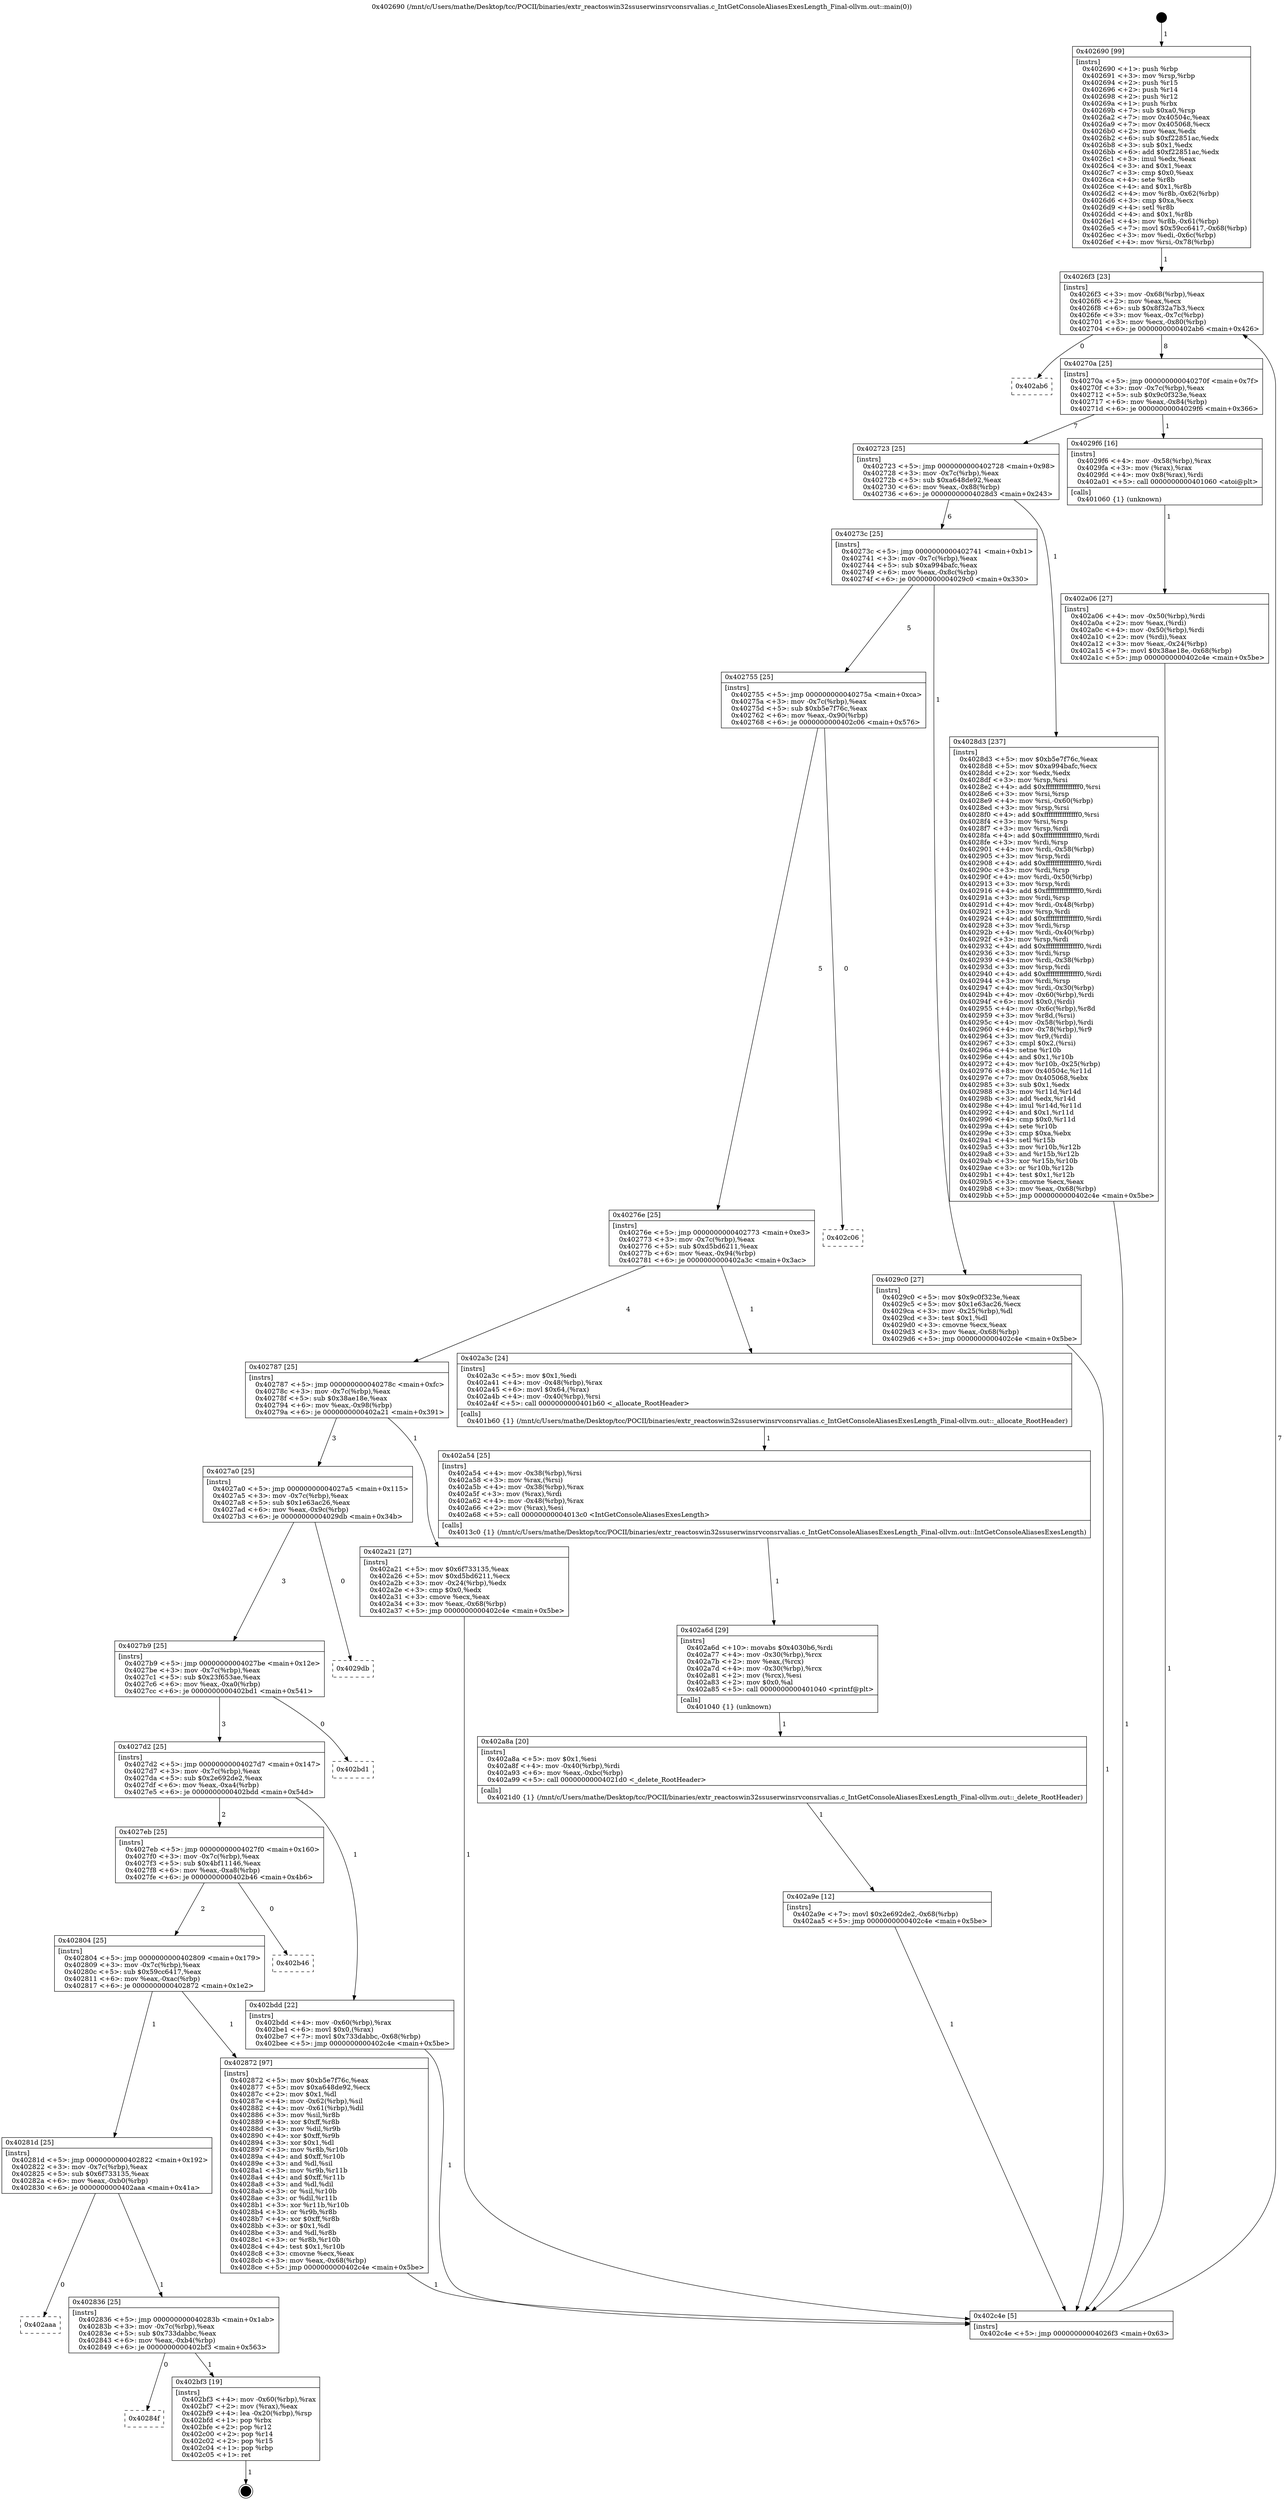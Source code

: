 digraph "0x402690" {
  label = "0x402690 (/mnt/c/Users/mathe/Desktop/tcc/POCII/binaries/extr_reactoswin32ssuserwinsrvconsrvalias.c_IntGetConsoleAliasesExesLength_Final-ollvm.out::main(0))"
  labelloc = "t"
  node[shape=record]

  Entry [label="",width=0.3,height=0.3,shape=circle,fillcolor=black,style=filled]
  "0x4026f3" [label="{
     0x4026f3 [23]\l
     | [instrs]\l
     &nbsp;&nbsp;0x4026f3 \<+3\>: mov -0x68(%rbp),%eax\l
     &nbsp;&nbsp;0x4026f6 \<+2\>: mov %eax,%ecx\l
     &nbsp;&nbsp;0x4026f8 \<+6\>: sub $0x8f32a7b3,%ecx\l
     &nbsp;&nbsp;0x4026fe \<+3\>: mov %eax,-0x7c(%rbp)\l
     &nbsp;&nbsp;0x402701 \<+3\>: mov %ecx,-0x80(%rbp)\l
     &nbsp;&nbsp;0x402704 \<+6\>: je 0000000000402ab6 \<main+0x426\>\l
  }"]
  "0x402ab6" [label="{
     0x402ab6\l
  }", style=dashed]
  "0x40270a" [label="{
     0x40270a [25]\l
     | [instrs]\l
     &nbsp;&nbsp;0x40270a \<+5\>: jmp 000000000040270f \<main+0x7f\>\l
     &nbsp;&nbsp;0x40270f \<+3\>: mov -0x7c(%rbp),%eax\l
     &nbsp;&nbsp;0x402712 \<+5\>: sub $0x9c0f323e,%eax\l
     &nbsp;&nbsp;0x402717 \<+6\>: mov %eax,-0x84(%rbp)\l
     &nbsp;&nbsp;0x40271d \<+6\>: je 00000000004029f6 \<main+0x366\>\l
  }"]
  Exit [label="",width=0.3,height=0.3,shape=circle,fillcolor=black,style=filled,peripheries=2]
  "0x4029f6" [label="{
     0x4029f6 [16]\l
     | [instrs]\l
     &nbsp;&nbsp;0x4029f6 \<+4\>: mov -0x58(%rbp),%rax\l
     &nbsp;&nbsp;0x4029fa \<+3\>: mov (%rax),%rax\l
     &nbsp;&nbsp;0x4029fd \<+4\>: mov 0x8(%rax),%rdi\l
     &nbsp;&nbsp;0x402a01 \<+5\>: call 0000000000401060 \<atoi@plt\>\l
     | [calls]\l
     &nbsp;&nbsp;0x401060 \{1\} (unknown)\l
  }"]
  "0x402723" [label="{
     0x402723 [25]\l
     | [instrs]\l
     &nbsp;&nbsp;0x402723 \<+5\>: jmp 0000000000402728 \<main+0x98\>\l
     &nbsp;&nbsp;0x402728 \<+3\>: mov -0x7c(%rbp),%eax\l
     &nbsp;&nbsp;0x40272b \<+5\>: sub $0xa648de92,%eax\l
     &nbsp;&nbsp;0x402730 \<+6\>: mov %eax,-0x88(%rbp)\l
     &nbsp;&nbsp;0x402736 \<+6\>: je 00000000004028d3 \<main+0x243\>\l
  }"]
  "0x40284f" [label="{
     0x40284f\l
  }", style=dashed]
  "0x4028d3" [label="{
     0x4028d3 [237]\l
     | [instrs]\l
     &nbsp;&nbsp;0x4028d3 \<+5\>: mov $0xb5e7f76c,%eax\l
     &nbsp;&nbsp;0x4028d8 \<+5\>: mov $0xa994bafc,%ecx\l
     &nbsp;&nbsp;0x4028dd \<+2\>: xor %edx,%edx\l
     &nbsp;&nbsp;0x4028df \<+3\>: mov %rsp,%rsi\l
     &nbsp;&nbsp;0x4028e2 \<+4\>: add $0xfffffffffffffff0,%rsi\l
     &nbsp;&nbsp;0x4028e6 \<+3\>: mov %rsi,%rsp\l
     &nbsp;&nbsp;0x4028e9 \<+4\>: mov %rsi,-0x60(%rbp)\l
     &nbsp;&nbsp;0x4028ed \<+3\>: mov %rsp,%rsi\l
     &nbsp;&nbsp;0x4028f0 \<+4\>: add $0xfffffffffffffff0,%rsi\l
     &nbsp;&nbsp;0x4028f4 \<+3\>: mov %rsi,%rsp\l
     &nbsp;&nbsp;0x4028f7 \<+3\>: mov %rsp,%rdi\l
     &nbsp;&nbsp;0x4028fa \<+4\>: add $0xfffffffffffffff0,%rdi\l
     &nbsp;&nbsp;0x4028fe \<+3\>: mov %rdi,%rsp\l
     &nbsp;&nbsp;0x402901 \<+4\>: mov %rdi,-0x58(%rbp)\l
     &nbsp;&nbsp;0x402905 \<+3\>: mov %rsp,%rdi\l
     &nbsp;&nbsp;0x402908 \<+4\>: add $0xfffffffffffffff0,%rdi\l
     &nbsp;&nbsp;0x40290c \<+3\>: mov %rdi,%rsp\l
     &nbsp;&nbsp;0x40290f \<+4\>: mov %rdi,-0x50(%rbp)\l
     &nbsp;&nbsp;0x402913 \<+3\>: mov %rsp,%rdi\l
     &nbsp;&nbsp;0x402916 \<+4\>: add $0xfffffffffffffff0,%rdi\l
     &nbsp;&nbsp;0x40291a \<+3\>: mov %rdi,%rsp\l
     &nbsp;&nbsp;0x40291d \<+4\>: mov %rdi,-0x48(%rbp)\l
     &nbsp;&nbsp;0x402921 \<+3\>: mov %rsp,%rdi\l
     &nbsp;&nbsp;0x402924 \<+4\>: add $0xfffffffffffffff0,%rdi\l
     &nbsp;&nbsp;0x402928 \<+3\>: mov %rdi,%rsp\l
     &nbsp;&nbsp;0x40292b \<+4\>: mov %rdi,-0x40(%rbp)\l
     &nbsp;&nbsp;0x40292f \<+3\>: mov %rsp,%rdi\l
     &nbsp;&nbsp;0x402932 \<+4\>: add $0xfffffffffffffff0,%rdi\l
     &nbsp;&nbsp;0x402936 \<+3\>: mov %rdi,%rsp\l
     &nbsp;&nbsp;0x402939 \<+4\>: mov %rdi,-0x38(%rbp)\l
     &nbsp;&nbsp;0x40293d \<+3\>: mov %rsp,%rdi\l
     &nbsp;&nbsp;0x402940 \<+4\>: add $0xfffffffffffffff0,%rdi\l
     &nbsp;&nbsp;0x402944 \<+3\>: mov %rdi,%rsp\l
     &nbsp;&nbsp;0x402947 \<+4\>: mov %rdi,-0x30(%rbp)\l
     &nbsp;&nbsp;0x40294b \<+4\>: mov -0x60(%rbp),%rdi\l
     &nbsp;&nbsp;0x40294f \<+6\>: movl $0x0,(%rdi)\l
     &nbsp;&nbsp;0x402955 \<+4\>: mov -0x6c(%rbp),%r8d\l
     &nbsp;&nbsp;0x402959 \<+3\>: mov %r8d,(%rsi)\l
     &nbsp;&nbsp;0x40295c \<+4\>: mov -0x58(%rbp),%rdi\l
     &nbsp;&nbsp;0x402960 \<+4\>: mov -0x78(%rbp),%r9\l
     &nbsp;&nbsp;0x402964 \<+3\>: mov %r9,(%rdi)\l
     &nbsp;&nbsp;0x402967 \<+3\>: cmpl $0x2,(%rsi)\l
     &nbsp;&nbsp;0x40296a \<+4\>: setne %r10b\l
     &nbsp;&nbsp;0x40296e \<+4\>: and $0x1,%r10b\l
     &nbsp;&nbsp;0x402972 \<+4\>: mov %r10b,-0x25(%rbp)\l
     &nbsp;&nbsp;0x402976 \<+8\>: mov 0x40504c,%r11d\l
     &nbsp;&nbsp;0x40297e \<+7\>: mov 0x405068,%ebx\l
     &nbsp;&nbsp;0x402985 \<+3\>: sub $0x1,%edx\l
     &nbsp;&nbsp;0x402988 \<+3\>: mov %r11d,%r14d\l
     &nbsp;&nbsp;0x40298b \<+3\>: add %edx,%r14d\l
     &nbsp;&nbsp;0x40298e \<+4\>: imul %r14d,%r11d\l
     &nbsp;&nbsp;0x402992 \<+4\>: and $0x1,%r11d\l
     &nbsp;&nbsp;0x402996 \<+4\>: cmp $0x0,%r11d\l
     &nbsp;&nbsp;0x40299a \<+4\>: sete %r10b\l
     &nbsp;&nbsp;0x40299e \<+3\>: cmp $0xa,%ebx\l
     &nbsp;&nbsp;0x4029a1 \<+4\>: setl %r15b\l
     &nbsp;&nbsp;0x4029a5 \<+3\>: mov %r10b,%r12b\l
     &nbsp;&nbsp;0x4029a8 \<+3\>: and %r15b,%r12b\l
     &nbsp;&nbsp;0x4029ab \<+3\>: xor %r15b,%r10b\l
     &nbsp;&nbsp;0x4029ae \<+3\>: or %r10b,%r12b\l
     &nbsp;&nbsp;0x4029b1 \<+4\>: test $0x1,%r12b\l
     &nbsp;&nbsp;0x4029b5 \<+3\>: cmovne %ecx,%eax\l
     &nbsp;&nbsp;0x4029b8 \<+3\>: mov %eax,-0x68(%rbp)\l
     &nbsp;&nbsp;0x4029bb \<+5\>: jmp 0000000000402c4e \<main+0x5be\>\l
  }"]
  "0x40273c" [label="{
     0x40273c [25]\l
     | [instrs]\l
     &nbsp;&nbsp;0x40273c \<+5\>: jmp 0000000000402741 \<main+0xb1\>\l
     &nbsp;&nbsp;0x402741 \<+3\>: mov -0x7c(%rbp),%eax\l
     &nbsp;&nbsp;0x402744 \<+5\>: sub $0xa994bafc,%eax\l
     &nbsp;&nbsp;0x402749 \<+6\>: mov %eax,-0x8c(%rbp)\l
     &nbsp;&nbsp;0x40274f \<+6\>: je 00000000004029c0 \<main+0x330\>\l
  }"]
  "0x402bf3" [label="{
     0x402bf3 [19]\l
     | [instrs]\l
     &nbsp;&nbsp;0x402bf3 \<+4\>: mov -0x60(%rbp),%rax\l
     &nbsp;&nbsp;0x402bf7 \<+2\>: mov (%rax),%eax\l
     &nbsp;&nbsp;0x402bf9 \<+4\>: lea -0x20(%rbp),%rsp\l
     &nbsp;&nbsp;0x402bfd \<+1\>: pop %rbx\l
     &nbsp;&nbsp;0x402bfe \<+2\>: pop %r12\l
     &nbsp;&nbsp;0x402c00 \<+2\>: pop %r14\l
     &nbsp;&nbsp;0x402c02 \<+2\>: pop %r15\l
     &nbsp;&nbsp;0x402c04 \<+1\>: pop %rbp\l
     &nbsp;&nbsp;0x402c05 \<+1\>: ret\l
  }"]
  "0x4029c0" [label="{
     0x4029c0 [27]\l
     | [instrs]\l
     &nbsp;&nbsp;0x4029c0 \<+5\>: mov $0x9c0f323e,%eax\l
     &nbsp;&nbsp;0x4029c5 \<+5\>: mov $0x1e63ac26,%ecx\l
     &nbsp;&nbsp;0x4029ca \<+3\>: mov -0x25(%rbp),%dl\l
     &nbsp;&nbsp;0x4029cd \<+3\>: test $0x1,%dl\l
     &nbsp;&nbsp;0x4029d0 \<+3\>: cmovne %ecx,%eax\l
     &nbsp;&nbsp;0x4029d3 \<+3\>: mov %eax,-0x68(%rbp)\l
     &nbsp;&nbsp;0x4029d6 \<+5\>: jmp 0000000000402c4e \<main+0x5be\>\l
  }"]
  "0x402755" [label="{
     0x402755 [25]\l
     | [instrs]\l
     &nbsp;&nbsp;0x402755 \<+5\>: jmp 000000000040275a \<main+0xca\>\l
     &nbsp;&nbsp;0x40275a \<+3\>: mov -0x7c(%rbp),%eax\l
     &nbsp;&nbsp;0x40275d \<+5\>: sub $0xb5e7f76c,%eax\l
     &nbsp;&nbsp;0x402762 \<+6\>: mov %eax,-0x90(%rbp)\l
     &nbsp;&nbsp;0x402768 \<+6\>: je 0000000000402c06 \<main+0x576\>\l
  }"]
  "0x402836" [label="{
     0x402836 [25]\l
     | [instrs]\l
     &nbsp;&nbsp;0x402836 \<+5\>: jmp 000000000040283b \<main+0x1ab\>\l
     &nbsp;&nbsp;0x40283b \<+3\>: mov -0x7c(%rbp),%eax\l
     &nbsp;&nbsp;0x40283e \<+5\>: sub $0x733dabbc,%eax\l
     &nbsp;&nbsp;0x402843 \<+6\>: mov %eax,-0xb4(%rbp)\l
     &nbsp;&nbsp;0x402849 \<+6\>: je 0000000000402bf3 \<main+0x563\>\l
  }"]
  "0x402c06" [label="{
     0x402c06\l
  }", style=dashed]
  "0x40276e" [label="{
     0x40276e [25]\l
     | [instrs]\l
     &nbsp;&nbsp;0x40276e \<+5\>: jmp 0000000000402773 \<main+0xe3\>\l
     &nbsp;&nbsp;0x402773 \<+3\>: mov -0x7c(%rbp),%eax\l
     &nbsp;&nbsp;0x402776 \<+5\>: sub $0xd5bd6211,%eax\l
     &nbsp;&nbsp;0x40277b \<+6\>: mov %eax,-0x94(%rbp)\l
     &nbsp;&nbsp;0x402781 \<+6\>: je 0000000000402a3c \<main+0x3ac\>\l
  }"]
  "0x402aaa" [label="{
     0x402aaa\l
  }", style=dashed]
  "0x402a3c" [label="{
     0x402a3c [24]\l
     | [instrs]\l
     &nbsp;&nbsp;0x402a3c \<+5\>: mov $0x1,%edi\l
     &nbsp;&nbsp;0x402a41 \<+4\>: mov -0x48(%rbp),%rax\l
     &nbsp;&nbsp;0x402a45 \<+6\>: movl $0x64,(%rax)\l
     &nbsp;&nbsp;0x402a4b \<+4\>: mov -0x40(%rbp),%rsi\l
     &nbsp;&nbsp;0x402a4f \<+5\>: call 0000000000401b60 \<_allocate_RootHeader\>\l
     | [calls]\l
     &nbsp;&nbsp;0x401b60 \{1\} (/mnt/c/Users/mathe/Desktop/tcc/POCII/binaries/extr_reactoswin32ssuserwinsrvconsrvalias.c_IntGetConsoleAliasesExesLength_Final-ollvm.out::_allocate_RootHeader)\l
  }"]
  "0x402787" [label="{
     0x402787 [25]\l
     | [instrs]\l
     &nbsp;&nbsp;0x402787 \<+5\>: jmp 000000000040278c \<main+0xfc\>\l
     &nbsp;&nbsp;0x40278c \<+3\>: mov -0x7c(%rbp),%eax\l
     &nbsp;&nbsp;0x40278f \<+5\>: sub $0x38ae18e,%eax\l
     &nbsp;&nbsp;0x402794 \<+6\>: mov %eax,-0x98(%rbp)\l
     &nbsp;&nbsp;0x40279a \<+6\>: je 0000000000402a21 \<main+0x391\>\l
  }"]
  "0x402a9e" [label="{
     0x402a9e [12]\l
     | [instrs]\l
     &nbsp;&nbsp;0x402a9e \<+7\>: movl $0x2e692de2,-0x68(%rbp)\l
     &nbsp;&nbsp;0x402aa5 \<+5\>: jmp 0000000000402c4e \<main+0x5be\>\l
  }"]
  "0x402a21" [label="{
     0x402a21 [27]\l
     | [instrs]\l
     &nbsp;&nbsp;0x402a21 \<+5\>: mov $0x6f733135,%eax\l
     &nbsp;&nbsp;0x402a26 \<+5\>: mov $0xd5bd6211,%ecx\l
     &nbsp;&nbsp;0x402a2b \<+3\>: mov -0x24(%rbp),%edx\l
     &nbsp;&nbsp;0x402a2e \<+3\>: cmp $0x0,%edx\l
     &nbsp;&nbsp;0x402a31 \<+3\>: cmove %ecx,%eax\l
     &nbsp;&nbsp;0x402a34 \<+3\>: mov %eax,-0x68(%rbp)\l
     &nbsp;&nbsp;0x402a37 \<+5\>: jmp 0000000000402c4e \<main+0x5be\>\l
  }"]
  "0x4027a0" [label="{
     0x4027a0 [25]\l
     | [instrs]\l
     &nbsp;&nbsp;0x4027a0 \<+5\>: jmp 00000000004027a5 \<main+0x115\>\l
     &nbsp;&nbsp;0x4027a5 \<+3\>: mov -0x7c(%rbp),%eax\l
     &nbsp;&nbsp;0x4027a8 \<+5\>: sub $0x1e63ac26,%eax\l
     &nbsp;&nbsp;0x4027ad \<+6\>: mov %eax,-0x9c(%rbp)\l
     &nbsp;&nbsp;0x4027b3 \<+6\>: je 00000000004029db \<main+0x34b\>\l
  }"]
  "0x402a8a" [label="{
     0x402a8a [20]\l
     | [instrs]\l
     &nbsp;&nbsp;0x402a8a \<+5\>: mov $0x1,%esi\l
     &nbsp;&nbsp;0x402a8f \<+4\>: mov -0x40(%rbp),%rdi\l
     &nbsp;&nbsp;0x402a93 \<+6\>: mov %eax,-0xbc(%rbp)\l
     &nbsp;&nbsp;0x402a99 \<+5\>: call 00000000004021d0 \<_delete_RootHeader\>\l
     | [calls]\l
     &nbsp;&nbsp;0x4021d0 \{1\} (/mnt/c/Users/mathe/Desktop/tcc/POCII/binaries/extr_reactoswin32ssuserwinsrvconsrvalias.c_IntGetConsoleAliasesExesLength_Final-ollvm.out::_delete_RootHeader)\l
  }"]
  "0x4029db" [label="{
     0x4029db\l
  }", style=dashed]
  "0x4027b9" [label="{
     0x4027b9 [25]\l
     | [instrs]\l
     &nbsp;&nbsp;0x4027b9 \<+5\>: jmp 00000000004027be \<main+0x12e\>\l
     &nbsp;&nbsp;0x4027be \<+3\>: mov -0x7c(%rbp),%eax\l
     &nbsp;&nbsp;0x4027c1 \<+5\>: sub $0x23f653ae,%eax\l
     &nbsp;&nbsp;0x4027c6 \<+6\>: mov %eax,-0xa0(%rbp)\l
     &nbsp;&nbsp;0x4027cc \<+6\>: je 0000000000402bd1 \<main+0x541\>\l
  }"]
  "0x402a6d" [label="{
     0x402a6d [29]\l
     | [instrs]\l
     &nbsp;&nbsp;0x402a6d \<+10\>: movabs $0x4030b6,%rdi\l
     &nbsp;&nbsp;0x402a77 \<+4\>: mov -0x30(%rbp),%rcx\l
     &nbsp;&nbsp;0x402a7b \<+2\>: mov %eax,(%rcx)\l
     &nbsp;&nbsp;0x402a7d \<+4\>: mov -0x30(%rbp),%rcx\l
     &nbsp;&nbsp;0x402a81 \<+2\>: mov (%rcx),%esi\l
     &nbsp;&nbsp;0x402a83 \<+2\>: mov $0x0,%al\l
     &nbsp;&nbsp;0x402a85 \<+5\>: call 0000000000401040 \<printf@plt\>\l
     | [calls]\l
     &nbsp;&nbsp;0x401040 \{1\} (unknown)\l
  }"]
  "0x402bd1" [label="{
     0x402bd1\l
  }", style=dashed]
  "0x4027d2" [label="{
     0x4027d2 [25]\l
     | [instrs]\l
     &nbsp;&nbsp;0x4027d2 \<+5\>: jmp 00000000004027d7 \<main+0x147\>\l
     &nbsp;&nbsp;0x4027d7 \<+3\>: mov -0x7c(%rbp),%eax\l
     &nbsp;&nbsp;0x4027da \<+5\>: sub $0x2e692de2,%eax\l
     &nbsp;&nbsp;0x4027df \<+6\>: mov %eax,-0xa4(%rbp)\l
     &nbsp;&nbsp;0x4027e5 \<+6\>: je 0000000000402bdd \<main+0x54d\>\l
  }"]
  "0x402a54" [label="{
     0x402a54 [25]\l
     | [instrs]\l
     &nbsp;&nbsp;0x402a54 \<+4\>: mov -0x38(%rbp),%rsi\l
     &nbsp;&nbsp;0x402a58 \<+3\>: mov %rax,(%rsi)\l
     &nbsp;&nbsp;0x402a5b \<+4\>: mov -0x38(%rbp),%rax\l
     &nbsp;&nbsp;0x402a5f \<+3\>: mov (%rax),%rdi\l
     &nbsp;&nbsp;0x402a62 \<+4\>: mov -0x48(%rbp),%rax\l
     &nbsp;&nbsp;0x402a66 \<+2\>: mov (%rax),%esi\l
     &nbsp;&nbsp;0x402a68 \<+5\>: call 00000000004013c0 \<IntGetConsoleAliasesExesLength\>\l
     | [calls]\l
     &nbsp;&nbsp;0x4013c0 \{1\} (/mnt/c/Users/mathe/Desktop/tcc/POCII/binaries/extr_reactoswin32ssuserwinsrvconsrvalias.c_IntGetConsoleAliasesExesLength_Final-ollvm.out::IntGetConsoleAliasesExesLength)\l
  }"]
  "0x402bdd" [label="{
     0x402bdd [22]\l
     | [instrs]\l
     &nbsp;&nbsp;0x402bdd \<+4\>: mov -0x60(%rbp),%rax\l
     &nbsp;&nbsp;0x402be1 \<+6\>: movl $0x0,(%rax)\l
     &nbsp;&nbsp;0x402be7 \<+7\>: movl $0x733dabbc,-0x68(%rbp)\l
     &nbsp;&nbsp;0x402bee \<+5\>: jmp 0000000000402c4e \<main+0x5be\>\l
  }"]
  "0x4027eb" [label="{
     0x4027eb [25]\l
     | [instrs]\l
     &nbsp;&nbsp;0x4027eb \<+5\>: jmp 00000000004027f0 \<main+0x160\>\l
     &nbsp;&nbsp;0x4027f0 \<+3\>: mov -0x7c(%rbp),%eax\l
     &nbsp;&nbsp;0x4027f3 \<+5\>: sub $0x4bf11146,%eax\l
     &nbsp;&nbsp;0x4027f8 \<+6\>: mov %eax,-0xa8(%rbp)\l
     &nbsp;&nbsp;0x4027fe \<+6\>: je 0000000000402b46 \<main+0x4b6\>\l
  }"]
  "0x402a06" [label="{
     0x402a06 [27]\l
     | [instrs]\l
     &nbsp;&nbsp;0x402a06 \<+4\>: mov -0x50(%rbp),%rdi\l
     &nbsp;&nbsp;0x402a0a \<+2\>: mov %eax,(%rdi)\l
     &nbsp;&nbsp;0x402a0c \<+4\>: mov -0x50(%rbp),%rdi\l
     &nbsp;&nbsp;0x402a10 \<+2\>: mov (%rdi),%eax\l
     &nbsp;&nbsp;0x402a12 \<+3\>: mov %eax,-0x24(%rbp)\l
     &nbsp;&nbsp;0x402a15 \<+7\>: movl $0x38ae18e,-0x68(%rbp)\l
     &nbsp;&nbsp;0x402a1c \<+5\>: jmp 0000000000402c4e \<main+0x5be\>\l
  }"]
  "0x402b46" [label="{
     0x402b46\l
  }", style=dashed]
  "0x402804" [label="{
     0x402804 [25]\l
     | [instrs]\l
     &nbsp;&nbsp;0x402804 \<+5\>: jmp 0000000000402809 \<main+0x179\>\l
     &nbsp;&nbsp;0x402809 \<+3\>: mov -0x7c(%rbp),%eax\l
     &nbsp;&nbsp;0x40280c \<+5\>: sub $0x59cc6417,%eax\l
     &nbsp;&nbsp;0x402811 \<+6\>: mov %eax,-0xac(%rbp)\l
     &nbsp;&nbsp;0x402817 \<+6\>: je 0000000000402872 \<main+0x1e2\>\l
  }"]
  "0x402690" [label="{
     0x402690 [99]\l
     | [instrs]\l
     &nbsp;&nbsp;0x402690 \<+1\>: push %rbp\l
     &nbsp;&nbsp;0x402691 \<+3\>: mov %rsp,%rbp\l
     &nbsp;&nbsp;0x402694 \<+2\>: push %r15\l
     &nbsp;&nbsp;0x402696 \<+2\>: push %r14\l
     &nbsp;&nbsp;0x402698 \<+2\>: push %r12\l
     &nbsp;&nbsp;0x40269a \<+1\>: push %rbx\l
     &nbsp;&nbsp;0x40269b \<+7\>: sub $0xa0,%rsp\l
     &nbsp;&nbsp;0x4026a2 \<+7\>: mov 0x40504c,%eax\l
     &nbsp;&nbsp;0x4026a9 \<+7\>: mov 0x405068,%ecx\l
     &nbsp;&nbsp;0x4026b0 \<+2\>: mov %eax,%edx\l
     &nbsp;&nbsp;0x4026b2 \<+6\>: sub $0xf22851ac,%edx\l
     &nbsp;&nbsp;0x4026b8 \<+3\>: sub $0x1,%edx\l
     &nbsp;&nbsp;0x4026bb \<+6\>: add $0xf22851ac,%edx\l
     &nbsp;&nbsp;0x4026c1 \<+3\>: imul %edx,%eax\l
     &nbsp;&nbsp;0x4026c4 \<+3\>: and $0x1,%eax\l
     &nbsp;&nbsp;0x4026c7 \<+3\>: cmp $0x0,%eax\l
     &nbsp;&nbsp;0x4026ca \<+4\>: sete %r8b\l
     &nbsp;&nbsp;0x4026ce \<+4\>: and $0x1,%r8b\l
     &nbsp;&nbsp;0x4026d2 \<+4\>: mov %r8b,-0x62(%rbp)\l
     &nbsp;&nbsp;0x4026d6 \<+3\>: cmp $0xa,%ecx\l
     &nbsp;&nbsp;0x4026d9 \<+4\>: setl %r8b\l
     &nbsp;&nbsp;0x4026dd \<+4\>: and $0x1,%r8b\l
     &nbsp;&nbsp;0x4026e1 \<+4\>: mov %r8b,-0x61(%rbp)\l
     &nbsp;&nbsp;0x4026e5 \<+7\>: movl $0x59cc6417,-0x68(%rbp)\l
     &nbsp;&nbsp;0x4026ec \<+3\>: mov %edi,-0x6c(%rbp)\l
     &nbsp;&nbsp;0x4026ef \<+4\>: mov %rsi,-0x78(%rbp)\l
  }"]
  "0x402872" [label="{
     0x402872 [97]\l
     | [instrs]\l
     &nbsp;&nbsp;0x402872 \<+5\>: mov $0xb5e7f76c,%eax\l
     &nbsp;&nbsp;0x402877 \<+5\>: mov $0xa648de92,%ecx\l
     &nbsp;&nbsp;0x40287c \<+2\>: mov $0x1,%dl\l
     &nbsp;&nbsp;0x40287e \<+4\>: mov -0x62(%rbp),%sil\l
     &nbsp;&nbsp;0x402882 \<+4\>: mov -0x61(%rbp),%dil\l
     &nbsp;&nbsp;0x402886 \<+3\>: mov %sil,%r8b\l
     &nbsp;&nbsp;0x402889 \<+4\>: xor $0xff,%r8b\l
     &nbsp;&nbsp;0x40288d \<+3\>: mov %dil,%r9b\l
     &nbsp;&nbsp;0x402890 \<+4\>: xor $0xff,%r9b\l
     &nbsp;&nbsp;0x402894 \<+3\>: xor $0x1,%dl\l
     &nbsp;&nbsp;0x402897 \<+3\>: mov %r8b,%r10b\l
     &nbsp;&nbsp;0x40289a \<+4\>: and $0xff,%r10b\l
     &nbsp;&nbsp;0x40289e \<+3\>: and %dl,%sil\l
     &nbsp;&nbsp;0x4028a1 \<+3\>: mov %r9b,%r11b\l
     &nbsp;&nbsp;0x4028a4 \<+4\>: and $0xff,%r11b\l
     &nbsp;&nbsp;0x4028a8 \<+3\>: and %dl,%dil\l
     &nbsp;&nbsp;0x4028ab \<+3\>: or %sil,%r10b\l
     &nbsp;&nbsp;0x4028ae \<+3\>: or %dil,%r11b\l
     &nbsp;&nbsp;0x4028b1 \<+3\>: xor %r11b,%r10b\l
     &nbsp;&nbsp;0x4028b4 \<+3\>: or %r9b,%r8b\l
     &nbsp;&nbsp;0x4028b7 \<+4\>: xor $0xff,%r8b\l
     &nbsp;&nbsp;0x4028bb \<+3\>: or $0x1,%dl\l
     &nbsp;&nbsp;0x4028be \<+3\>: and %dl,%r8b\l
     &nbsp;&nbsp;0x4028c1 \<+3\>: or %r8b,%r10b\l
     &nbsp;&nbsp;0x4028c4 \<+4\>: test $0x1,%r10b\l
     &nbsp;&nbsp;0x4028c8 \<+3\>: cmovne %ecx,%eax\l
     &nbsp;&nbsp;0x4028cb \<+3\>: mov %eax,-0x68(%rbp)\l
     &nbsp;&nbsp;0x4028ce \<+5\>: jmp 0000000000402c4e \<main+0x5be\>\l
  }"]
  "0x40281d" [label="{
     0x40281d [25]\l
     | [instrs]\l
     &nbsp;&nbsp;0x40281d \<+5\>: jmp 0000000000402822 \<main+0x192\>\l
     &nbsp;&nbsp;0x402822 \<+3\>: mov -0x7c(%rbp),%eax\l
     &nbsp;&nbsp;0x402825 \<+5\>: sub $0x6f733135,%eax\l
     &nbsp;&nbsp;0x40282a \<+6\>: mov %eax,-0xb0(%rbp)\l
     &nbsp;&nbsp;0x402830 \<+6\>: je 0000000000402aaa \<main+0x41a\>\l
  }"]
  "0x402c4e" [label="{
     0x402c4e [5]\l
     | [instrs]\l
     &nbsp;&nbsp;0x402c4e \<+5\>: jmp 00000000004026f3 \<main+0x63\>\l
  }"]
  Entry -> "0x402690" [label=" 1"]
  "0x4026f3" -> "0x402ab6" [label=" 0"]
  "0x4026f3" -> "0x40270a" [label=" 8"]
  "0x402bf3" -> Exit [label=" 1"]
  "0x40270a" -> "0x4029f6" [label=" 1"]
  "0x40270a" -> "0x402723" [label=" 7"]
  "0x402836" -> "0x40284f" [label=" 0"]
  "0x402723" -> "0x4028d3" [label=" 1"]
  "0x402723" -> "0x40273c" [label=" 6"]
  "0x402836" -> "0x402bf3" [label=" 1"]
  "0x40273c" -> "0x4029c0" [label=" 1"]
  "0x40273c" -> "0x402755" [label=" 5"]
  "0x40281d" -> "0x402836" [label=" 1"]
  "0x402755" -> "0x402c06" [label=" 0"]
  "0x402755" -> "0x40276e" [label=" 5"]
  "0x40281d" -> "0x402aaa" [label=" 0"]
  "0x40276e" -> "0x402a3c" [label=" 1"]
  "0x40276e" -> "0x402787" [label=" 4"]
  "0x402bdd" -> "0x402c4e" [label=" 1"]
  "0x402787" -> "0x402a21" [label=" 1"]
  "0x402787" -> "0x4027a0" [label=" 3"]
  "0x402a9e" -> "0x402c4e" [label=" 1"]
  "0x4027a0" -> "0x4029db" [label=" 0"]
  "0x4027a0" -> "0x4027b9" [label=" 3"]
  "0x402a8a" -> "0x402a9e" [label=" 1"]
  "0x4027b9" -> "0x402bd1" [label=" 0"]
  "0x4027b9" -> "0x4027d2" [label=" 3"]
  "0x402a6d" -> "0x402a8a" [label=" 1"]
  "0x4027d2" -> "0x402bdd" [label=" 1"]
  "0x4027d2" -> "0x4027eb" [label=" 2"]
  "0x402a54" -> "0x402a6d" [label=" 1"]
  "0x4027eb" -> "0x402b46" [label=" 0"]
  "0x4027eb" -> "0x402804" [label=" 2"]
  "0x402a3c" -> "0x402a54" [label=" 1"]
  "0x402804" -> "0x402872" [label=" 1"]
  "0x402804" -> "0x40281d" [label=" 1"]
  "0x402872" -> "0x402c4e" [label=" 1"]
  "0x402690" -> "0x4026f3" [label=" 1"]
  "0x402c4e" -> "0x4026f3" [label=" 7"]
  "0x402a21" -> "0x402c4e" [label=" 1"]
  "0x4028d3" -> "0x402c4e" [label=" 1"]
  "0x4029c0" -> "0x402c4e" [label=" 1"]
  "0x4029f6" -> "0x402a06" [label=" 1"]
  "0x402a06" -> "0x402c4e" [label=" 1"]
}
